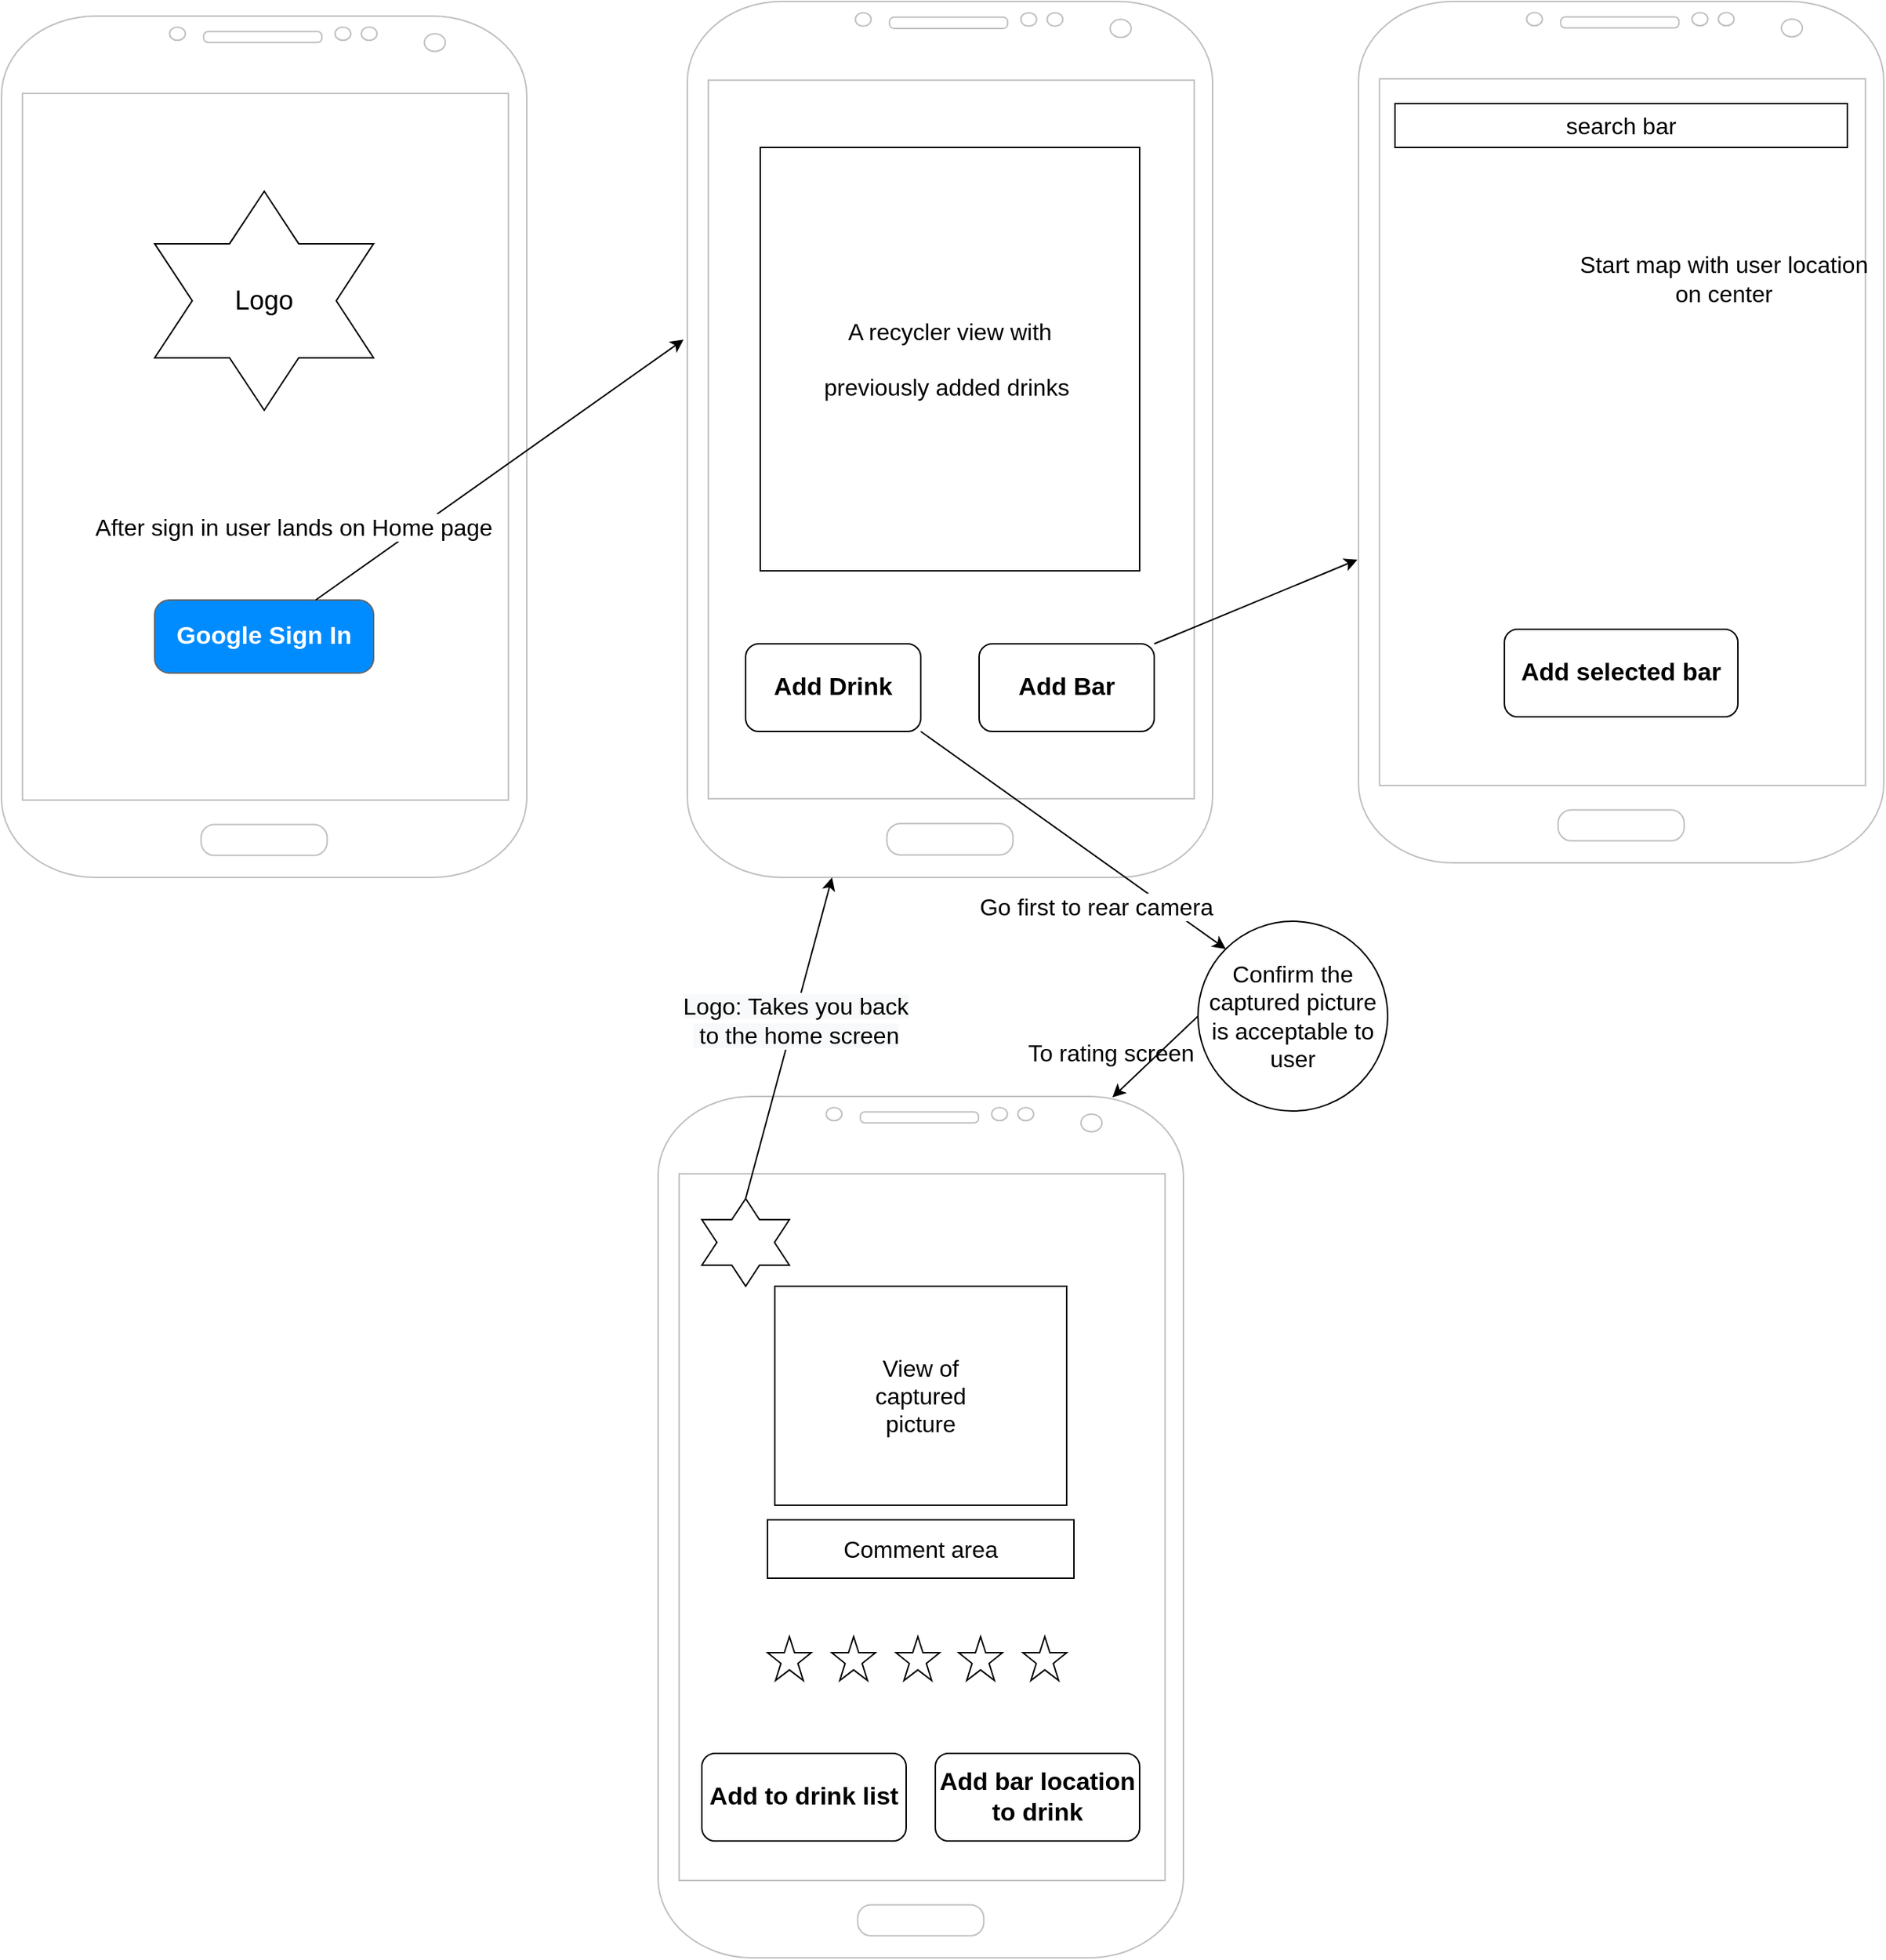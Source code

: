 <mxfile version="14.4.6" type="device"><diagram id="bA2x4f0HrEjmfIGBQZVj" name="Page-1"><mxGraphModel dx="2679" dy="1034" grid="1" gridSize="10" guides="1" tooltips="1" connect="1" arrows="1" fold="1" page="1" pageScale="1" pageWidth="850" pageHeight="1100" math="0" shadow="0"><root><mxCell id="0"/><mxCell id="1" parent="0"/><mxCell id="3H3DRTiMyvUc3eCoSPQ--7" value="" style="group" parent="1" vertex="1" connectable="0"><mxGeometry x="30" y="20" width="360" height="600" as="geometry"/></mxCell><mxCell id="3H3DRTiMyvUc3eCoSPQ--1" value="" style="verticalLabelPosition=bottom;verticalAlign=top;html=1;shadow=0;dashed=0;strokeWidth=1;shape=mxgraph.android.phone2;strokeColor=#c0c0c0;" parent="3H3DRTiMyvUc3eCoSPQ--7" vertex="1"><mxGeometry width="360" height="600" as="geometry"/></mxCell><mxCell id="3H3DRTiMyvUc3eCoSPQ--2" value="&lt;font size=&quot;1&quot;&gt;&lt;b style=&quot;font-size: 17px&quot;&gt;Add Drink&lt;/b&gt;&lt;/font&gt;" style="rounded=1;whiteSpace=wrap;html=1;" parent="3H3DRTiMyvUc3eCoSPQ--7" vertex="1"><mxGeometry x="40" y="440" width="120" height="60" as="geometry"/></mxCell><mxCell id="3H3DRTiMyvUc3eCoSPQ--4" value="&lt;b&gt;&lt;font style=&quot;font-size: 17px&quot;&gt;Add Bar&lt;/font&gt;&lt;/b&gt;" style="rounded=1;whiteSpace=wrap;html=1;" parent="3H3DRTiMyvUc3eCoSPQ--7" vertex="1"><mxGeometry x="200" y="440" width="120" height="60" as="geometry"/></mxCell><mxCell id="3H3DRTiMyvUc3eCoSPQ--6" value="&lt;font style=&quot;font-size: 16px&quot;&gt;A recycler view with &lt;br&gt;&lt;br&gt;previously added drinks&amp;nbsp;&lt;/font&gt;" style="rounded=0;whiteSpace=wrap;html=1;" parent="3H3DRTiMyvUc3eCoSPQ--7" vertex="1"><mxGeometry x="50" y="100" width="260" height="290" as="geometry"/></mxCell><mxCell id="3H3DRTiMyvUc3eCoSPQ--8" value="" style="verticalLabelPosition=bottom;verticalAlign=top;html=1;shadow=0;dashed=0;strokeWidth=1;shape=mxgraph.android.phone2;strokeColor=#c0c0c0;" parent="1" vertex="1"><mxGeometry x="10" y="770" width="360" height="590" as="geometry"/></mxCell><mxCell id="3H3DRTiMyvUc3eCoSPQ--9" value="&lt;font style=&quot;font-size: 16px&quot;&gt;Confirm the captured picture is acceptable to user&lt;/font&gt;" style="ellipse;whiteSpace=wrap;html=1;aspect=fixed;" parent="1" vertex="1"><mxGeometry x="380" y="650" width="130" height="130" as="geometry"/></mxCell><mxCell id="3H3DRTiMyvUc3eCoSPQ--10" value="" style="endArrow=classic;html=1;exitX=1;exitY=1;exitDx=0;exitDy=0;entryX=0;entryY=0;entryDx=0;entryDy=0;" parent="1" source="3H3DRTiMyvUc3eCoSPQ--2" target="3H3DRTiMyvUc3eCoSPQ--9" edge="1"><mxGeometry width="50" height="50" relative="1" as="geometry"><mxPoint x="390" y="700" as="sourcePoint"/><mxPoint x="440" y="650" as="targetPoint"/></mxGeometry></mxCell><mxCell id="3H3DRTiMyvUc3eCoSPQ--11" value="&lt;font style=&quot;font-size: 16px&quot;&gt;Go first to rear camera&lt;/font&gt;" style="edgeLabel;html=1;align=center;verticalAlign=middle;resizable=0;points=[];" parent="3H3DRTiMyvUc3eCoSPQ--10" vertex="1" connectable="0"><mxGeometry x="0.393" y="1" relative="1" as="geometry"><mxPoint x="-26.33" y="16.9" as="offset"/></mxGeometry></mxCell><mxCell id="3H3DRTiMyvUc3eCoSPQ--12" value="" style="endArrow=classic;html=1;entryX=0.865;entryY=0.001;entryDx=0;entryDy=0;entryPerimeter=0;exitX=0;exitY=0.5;exitDx=0;exitDy=0;" parent="1" source="3H3DRTiMyvUc3eCoSPQ--9" target="3H3DRTiMyvUc3eCoSPQ--8" edge="1"><mxGeometry width="50" height="50" relative="1" as="geometry"><mxPoint x="390" y="700" as="sourcePoint"/><mxPoint x="440" y="650" as="targetPoint"/></mxGeometry></mxCell><mxCell id="3H3DRTiMyvUc3eCoSPQ--14" value="&lt;font style=&quot;font-size: 16px&quot;&gt;To rating screen&lt;/font&gt;" style="text;html=1;align=center;verticalAlign=middle;resizable=0;points=[];autosize=1;" parent="1" vertex="1"><mxGeometry x="255" y="730" width="130" height="20" as="geometry"/></mxCell><mxCell id="3H3DRTiMyvUc3eCoSPQ--15" value="&lt;b&gt;&lt;font style=&quot;font-size: 17px&quot;&gt;Add to drink list&lt;/font&gt;&lt;/b&gt;" style="rounded=1;whiteSpace=wrap;html=1;" parent="1" vertex="1"><mxGeometry x="40" y="1220" width="140" height="60" as="geometry"/></mxCell><mxCell id="3H3DRTiMyvUc3eCoSPQ--16" value="&lt;font style=&quot;font-size: 16px&quot;&gt;Comment area&lt;/font&gt;" style="rounded=0;whiteSpace=wrap;html=1;" parent="1" vertex="1"><mxGeometry x="85" y="1060" width="210" height="40" as="geometry"/></mxCell><mxCell id="3H3DRTiMyvUc3eCoSPQ--17" value="" style="verticalLabelPosition=bottom;verticalAlign=top;html=1;shape=mxgraph.basic.star;spacingLeft=2;spacingRight=3;spacing=0;direction=east;" parent="1" vertex="1"><mxGeometry x="260" y="1140" width="30" height="30" as="geometry"/></mxCell><mxCell id="3H3DRTiMyvUc3eCoSPQ--18" value="" style="verticalLabelPosition=bottom;verticalAlign=top;html=1;shape=mxgraph.basic.star;spacingLeft=2;spacingRight=3;spacing=0;direction=east;" parent="1" vertex="1"><mxGeometry x="216" y="1140" width="30" height="30" as="geometry"/></mxCell><mxCell id="3H3DRTiMyvUc3eCoSPQ--19" value="" style="verticalLabelPosition=bottom;verticalAlign=top;html=1;shape=mxgraph.basic.star;spacingLeft=2;spacingRight=3;spacing=0;direction=east;" parent="1" vertex="1"><mxGeometry x="173" y="1140" width="30" height="30" as="geometry"/></mxCell><mxCell id="3H3DRTiMyvUc3eCoSPQ--20" value="" style="verticalLabelPosition=bottom;verticalAlign=top;html=1;shape=mxgraph.basic.star;spacingLeft=2;spacingRight=3;spacing=0;direction=east;" parent="1" vertex="1"><mxGeometry x="129" y="1140" width="30" height="30" as="geometry"/></mxCell><mxCell id="3H3DRTiMyvUc3eCoSPQ--21" value="" style="verticalLabelPosition=bottom;verticalAlign=top;html=1;shape=mxgraph.basic.star;spacingLeft=2;spacingRight=3;spacing=0;direction=east;" parent="1" vertex="1"><mxGeometry x="85" y="1140" width="30" height="30" as="geometry"/></mxCell><mxCell id="3H3DRTiMyvUc3eCoSPQ--25" value="" style="verticalLabelPosition=bottom;verticalAlign=top;html=1;shape=mxgraph.basic.6_point_star;direction=south;" parent="1" vertex="1"><mxGeometry x="40" y="840" width="60" height="60" as="geometry"/></mxCell><mxCell id="3H3DRTiMyvUc3eCoSPQ--27" value="" style="endArrow=classic;html=1;exitX=0;exitY=0.5;exitDx=0;exitDy=0;exitPerimeter=0;" parent="1" target="3H3DRTiMyvUc3eCoSPQ--1" edge="1" source="3H3DRTiMyvUc3eCoSPQ--25"><mxGeometry width="50" height="50" relative="1" as="geometry"><mxPoint x="130" y="850" as="sourcePoint"/><mxPoint x="390" y="1040" as="targetPoint"/></mxGeometry></mxCell><mxCell id="J2Qc3WWtOclQVec9yhx2-11" value="&lt;span style=&quot;font-size: 16px ; background-color: rgb(248 , 249 , 250)&quot;&gt;Logo: Takes you back&lt;br&gt;&amp;nbsp;to the home screen&lt;/span&gt;" style="edgeLabel;html=1;align=center;verticalAlign=middle;resizable=0;points=[];" vertex="1" connectable="0" parent="3H3DRTiMyvUc3eCoSPQ--27"><mxGeometry x="0.117" y="-1" relative="1" as="geometry"><mxPoint as="offset"/></mxGeometry></mxCell><mxCell id="3H3DRTiMyvUc3eCoSPQ--28" value="&lt;b&gt;&lt;font style=&quot;font-size: 17px&quot;&gt;Add bar location to drink&lt;/font&gt;&lt;/b&gt;" style="rounded=1;whiteSpace=wrap;html=1;" parent="1" vertex="1"><mxGeometry x="200" y="1220" width="140" height="60" as="geometry"/></mxCell><mxCell id="3H3DRTiMyvUc3eCoSPQ--29" value="" style="verticalLabelPosition=bottom;verticalAlign=top;html=1;shadow=0;dashed=0;strokeWidth=1;shape=mxgraph.android.phone2;strokeColor=#c0c0c0;" parent="1" vertex="1"><mxGeometry x="490" y="20" width="360" height="590" as="geometry"/></mxCell><mxCell id="3H3DRTiMyvUc3eCoSPQ--30" value="&lt;b&gt;&lt;font style=&quot;font-size: 17px&quot;&gt;Add selected bar&lt;/font&gt;&lt;/b&gt;" style="rounded=1;whiteSpace=wrap;html=1;" parent="1" vertex="1"><mxGeometry x="590" y="450" width="160" height="60" as="geometry"/></mxCell><mxCell id="3H3DRTiMyvUc3eCoSPQ--32" value="" style="shape=image;html=1;verticalAlign=top;verticalLabelPosition=bottom;labelBackgroundColor=#ffffff;imageAspect=0;aspect=fixed;image=https://cdn1.iconfinder.com/data/icons/resume-pictograms/100/Resume_Bulls-eye-128.png" parent="1" vertex="1"><mxGeometry x="640" y="270" width="60" height="60" as="geometry"/></mxCell><mxCell id="3H3DRTiMyvUc3eCoSPQ--35" value="&lt;font style=&quot;font-size: 16px&quot;&gt;Start map with user location&lt;br&gt;on center&lt;/font&gt;" style="text;html=1;align=center;verticalAlign=middle;resizable=0;points=[];autosize=1;" parent="1" vertex="1"><mxGeometry x="635" y="190" width="210" height="40" as="geometry"/></mxCell><mxCell id="3H3DRTiMyvUc3eCoSPQ--36" value="&lt;font style=&quot;font-size: 16px&quot;&gt;search bar&lt;/font&gt;" style="rounded=0;whiteSpace=wrap;html=1;" parent="1" vertex="1"><mxGeometry x="515" y="90" width="310" height="30" as="geometry"/></mxCell><mxCell id="3H3DRTiMyvUc3eCoSPQ--38" value="" style="endArrow=classic;html=1;exitX=1;exitY=0;exitDx=0;exitDy=0;entryX=-0.002;entryY=0.648;entryDx=0;entryDy=0;entryPerimeter=0;" parent="1" source="3H3DRTiMyvUc3eCoSPQ--4" target="3H3DRTiMyvUc3eCoSPQ--29" edge="1"><mxGeometry width="50" height="50" relative="1" as="geometry"><mxPoint x="390" y="430" as="sourcePoint"/><mxPoint x="440" y="380" as="targetPoint"/></mxGeometry></mxCell><mxCell id="J2Qc3WWtOclQVec9yhx2-2" value="" style="verticalLabelPosition=bottom;verticalAlign=top;html=1;shadow=0;dashed=0;strokeWidth=1;shape=mxgraph.android.phone2;strokeColor=#c0c0c0;" vertex="1" parent="1"><mxGeometry x="-440" y="30" width="360" height="590" as="geometry"/></mxCell><mxCell id="J2Qc3WWtOclQVec9yhx2-3" value="Google Sign In" style="strokeWidth=1;shadow=0;dashed=0;align=center;html=1;shape=mxgraph.mockup.buttons.button;strokeColor=#666666;fontColor=#ffffff;mainText=;buttonStyle=round;fontSize=17;fontStyle=1;fillColor=#008cff;whiteSpace=wrap;" vertex="1" parent="1"><mxGeometry x="-335" y="430" width="150" height="50" as="geometry"/></mxCell><mxCell id="J2Qc3WWtOclQVec9yhx2-4" value="" style="verticalLabelPosition=bottom;verticalAlign=top;html=1;shape=mxgraph.basic.6_point_star;direction=south;" vertex="1" parent="1"><mxGeometry x="-335" y="150" width="150" height="150" as="geometry"/></mxCell><mxCell id="J2Qc3WWtOclQVec9yhx2-5" value="&lt;font style=&quot;font-size: 18px&quot;&gt;Logo&lt;/font&gt;" style="text;html=1;strokeColor=none;fillColor=none;align=center;verticalAlign=middle;whiteSpace=wrap;rounded=0;" vertex="1" parent="1"><mxGeometry x="-280" y="215" width="40" height="20" as="geometry"/></mxCell><mxCell id="J2Qc3WWtOclQVec9yhx2-6" value="" style="endArrow=classic;html=1;entryX=-0.007;entryY=0.386;entryDx=0;entryDy=0;entryPerimeter=0;" edge="1" parent="1" source="J2Qc3WWtOclQVec9yhx2-3" target="3H3DRTiMyvUc3eCoSPQ--1"><mxGeometry width="50" height="50" relative="1" as="geometry"><mxPoint x="400" y="410" as="sourcePoint"/><mxPoint x="450" y="360" as="targetPoint"/></mxGeometry></mxCell><mxCell id="J2Qc3WWtOclQVec9yhx2-7" value="&lt;font style=&quot;font-size: 16px&quot;&gt;After sign in user lands on Home page&lt;/font&gt;" style="edgeLabel;html=1;align=center;verticalAlign=middle;resizable=0;points=[];" vertex="1" connectable="0" parent="J2Qc3WWtOclQVec9yhx2-6"><mxGeometry x="-0.094" relative="1" as="geometry"><mxPoint x="-129.62" y="30.86" as="offset"/></mxGeometry></mxCell><mxCell id="J2Qc3WWtOclQVec9yhx2-8" value="" style="rounded=0;whiteSpace=wrap;html=1;" vertex="1" parent="1"><mxGeometry x="90" y="900" width="200" height="150" as="geometry"/></mxCell><mxCell id="J2Qc3WWtOclQVec9yhx2-9" value="&lt;font style=&quot;font-size: 16px&quot;&gt;View of captured picture&lt;/font&gt;" style="text;html=1;strokeColor=none;fillColor=none;align=center;verticalAlign=middle;whiteSpace=wrap;rounded=0;" vertex="1" parent="1"><mxGeometry x="170" y="965" width="40" height="20" as="geometry"/></mxCell></root></mxGraphModel></diagram></mxfile>